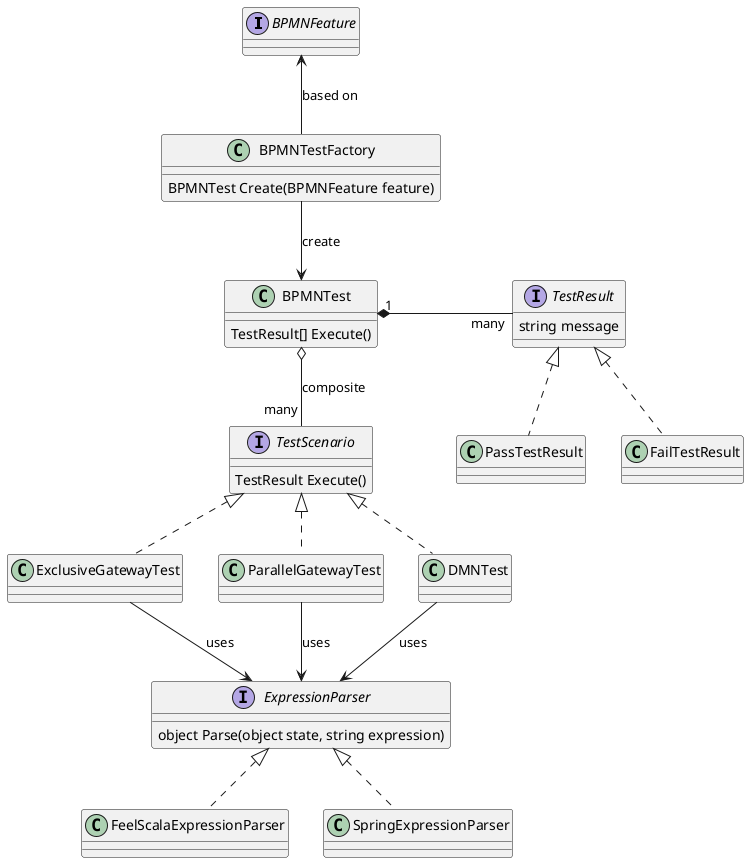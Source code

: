 @startuml test

interface BPMNFeature

class BPMNTestFactory
{
  BPMNTest Create(BPMNFeature feature)
}

class BPMNTest
{
  TestResult[] Execute()
}

interface TestResult
{
  string message  
}

interface TestScenario {
  TestResult Execute()
}

interface ExpressionParser {
    object Parse(object state, string expression)
}

BPMNFeature <-- BPMNTestFactory : based on
BPMNTestFactory --> BPMNTest : create
BPMNTest "1" *- "many" TestResult : "                             "
TestResult <|.. PassTestResult
TestResult <|.. FailTestResult

BPMNTest o-- "many" TestScenario : composite

TestScenario <|.. ExclusiveGatewayTest
TestScenario <|.. ParallelGatewayTest
TestScenario <|.. DMNTest

ExclusiveGatewayTest --> ExpressionParser : uses
ParallelGatewayTest --> ExpressionParser : uses
DMNTest --> ExpressionParser : uses

ExpressionParser <|.. FeelScalaExpressionParser
ExpressionParser <|.. SpringExpressionParser

@enduml